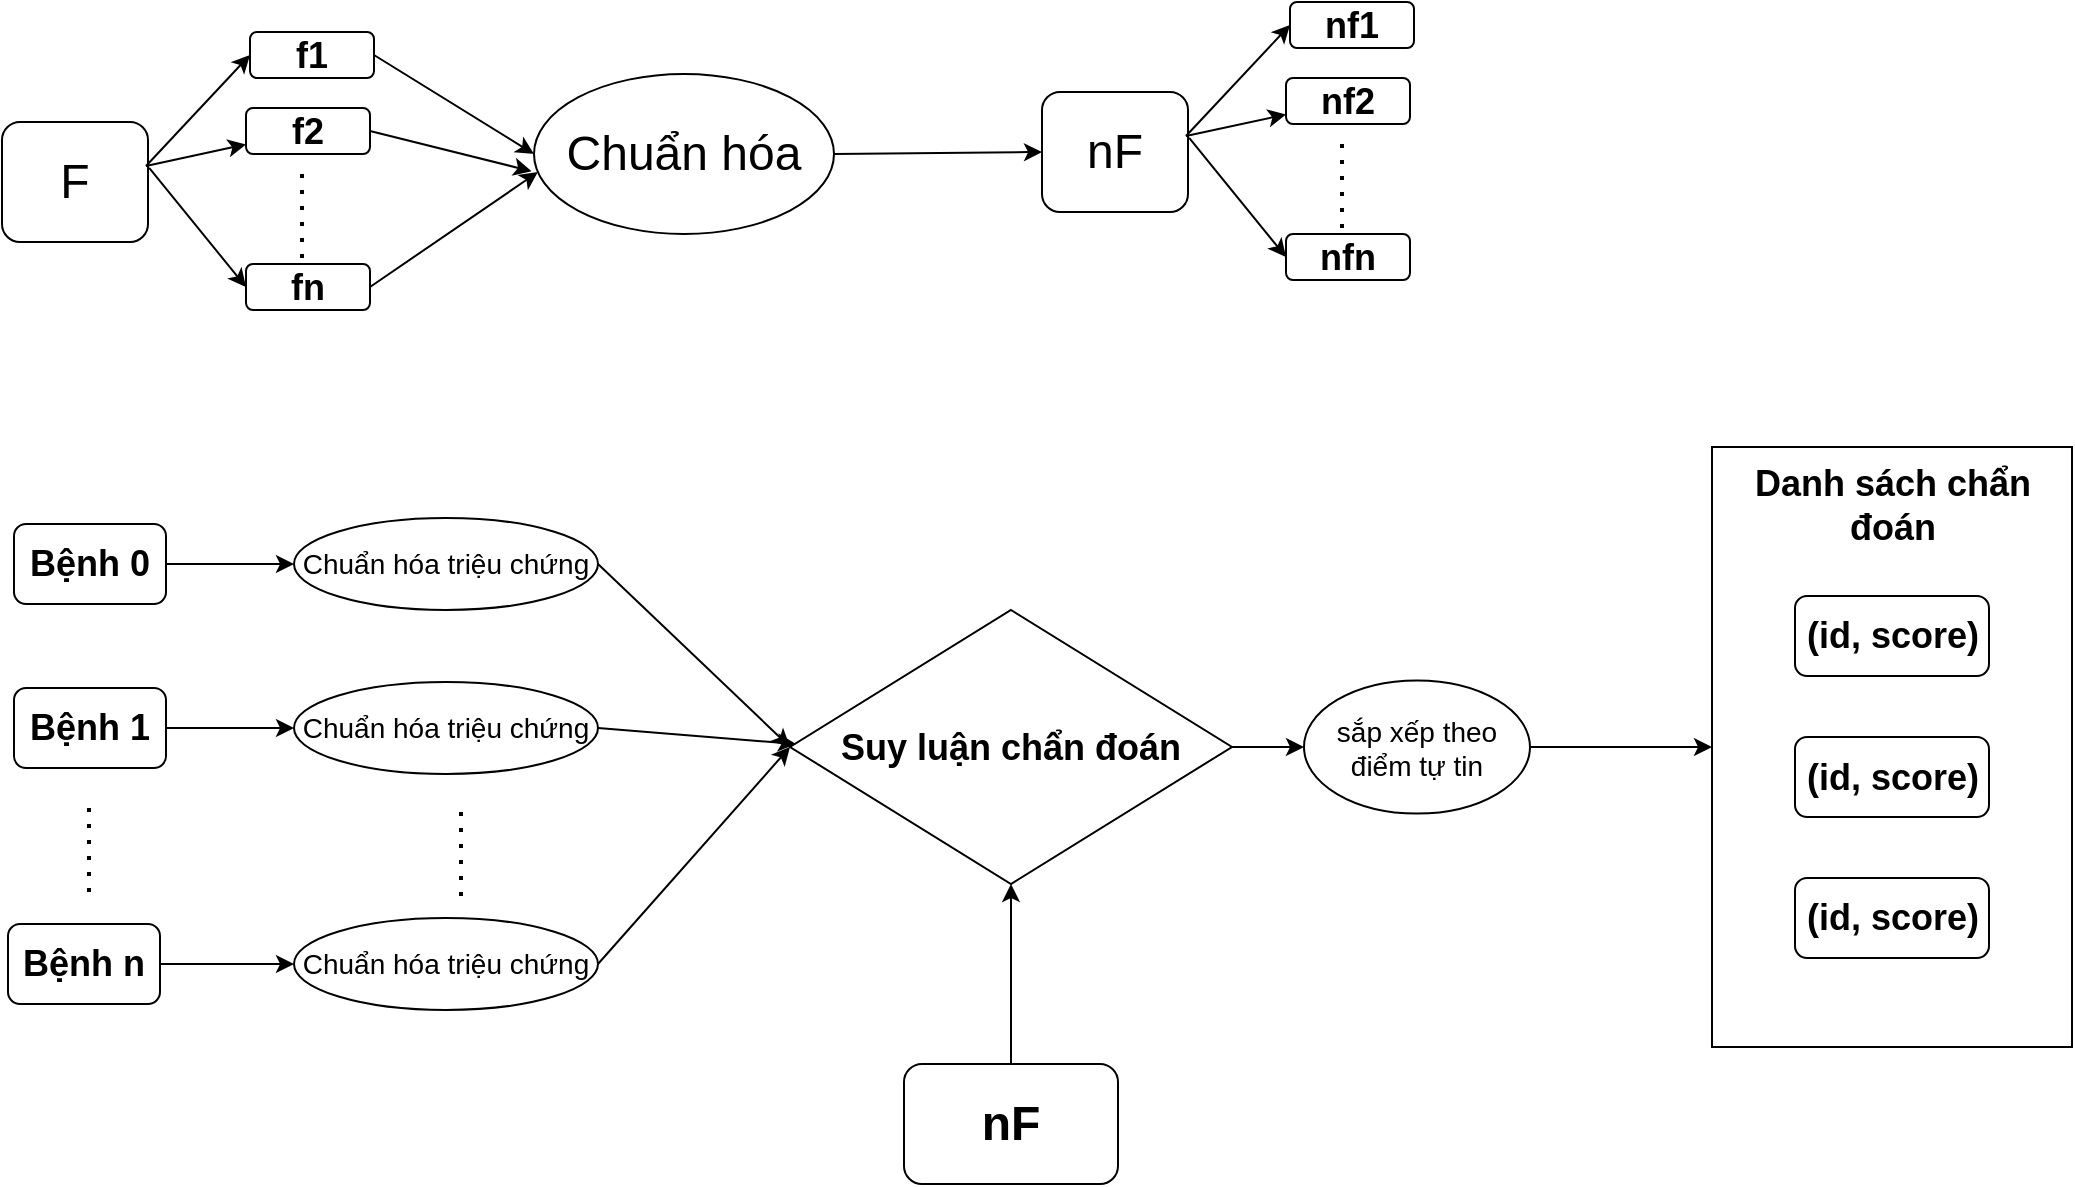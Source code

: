 <mxfile version="24.6.5" type="device" pages="3">
  <diagram name="Page-1" id="Evm2KWf-40Sn5Y22HKJh">
    <mxGraphModel dx="1290" dy="587" grid="0" gridSize="10" guides="1" tooltips="1" connect="1" arrows="1" fold="1" page="1" pageScale="1" pageWidth="1100" pageHeight="850" math="0" shadow="0">
      <root>
        <mxCell id="0" />
        <mxCell id="1" parent="0" />
        <mxCell id="jL6xd_4EkpzyWhnaEgbO-77" value="" style="rounded=0;whiteSpace=wrap;html=1;" vertex="1" parent="1">
          <mxGeometry x="866" y="228.5" width="180" height="300" as="geometry" />
        </mxCell>
        <mxCell id="jL6xd_4EkpzyWhnaEgbO-1" value="&lt;font style=&quot;font-size: 24px;&quot;&gt;F&lt;/font&gt;" style="rounded=1;whiteSpace=wrap;html=1;" vertex="1" parent="1">
          <mxGeometry x="11" y="66" width="73" height="60" as="geometry" />
        </mxCell>
        <mxCell id="jL6xd_4EkpzyWhnaEgbO-2" value="" style="endArrow=classic;html=1;rounded=0;entryX=0;entryY=0.5;entryDx=0;entryDy=0;exitX=1;exitY=0.25;exitDx=0;exitDy=0;" edge="1" parent="1" target="jL6xd_4EkpzyWhnaEgbO-5">
          <mxGeometry width="50" height="50" relative="1" as="geometry">
            <mxPoint x="83" y="88" as="sourcePoint" />
            <mxPoint x="138" y="45" as="targetPoint" />
          </mxGeometry>
        </mxCell>
        <mxCell id="jL6xd_4EkpzyWhnaEgbO-3" value="" style="endArrow=classic;html=1;rounded=0;exitX=1;exitY=0.25;exitDx=0;exitDy=0;" edge="1" parent="1" target="jL6xd_4EkpzyWhnaEgbO-4">
          <mxGeometry width="50" height="50" relative="1" as="geometry">
            <mxPoint x="83" y="88" as="sourcePoint" />
            <mxPoint x="137" y="72" as="targetPoint" />
          </mxGeometry>
        </mxCell>
        <mxCell id="jL6xd_4EkpzyWhnaEgbO-4" value="&lt;font style=&quot;font-size: 18px;&quot;&gt;&lt;b&gt;f2&lt;/b&gt;&lt;/font&gt;" style="rounded=1;whiteSpace=wrap;html=1;" vertex="1" parent="1">
          <mxGeometry x="133" y="59" width="62" height="23" as="geometry" />
        </mxCell>
        <mxCell id="jL6xd_4EkpzyWhnaEgbO-5" value="&lt;font style=&quot;font-size: 18px;&quot;&gt;&lt;b&gt;f1&lt;/b&gt;&lt;/font&gt;" style="rounded=1;whiteSpace=wrap;html=1;" vertex="1" parent="1">
          <mxGeometry x="135" y="21" width="62" height="23" as="geometry" />
        </mxCell>
        <mxCell id="jL6xd_4EkpzyWhnaEgbO-7" value="" style="endArrow=none;dashed=1;html=1;dashPattern=1 3;strokeWidth=2;rounded=0;" edge="1" parent="1">
          <mxGeometry width="50" height="50" relative="1" as="geometry">
            <mxPoint x="161" y="134" as="sourcePoint" />
            <mxPoint x="161" y="88" as="targetPoint" />
          </mxGeometry>
        </mxCell>
        <mxCell id="jL6xd_4EkpzyWhnaEgbO-8" value="&lt;font style=&quot;font-size: 18px;&quot;&gt;&lt;b&gt;fn&lt;/b&gt;&lt;/font&gt;" style="rounded=1;whiteSpace=wrap;html=1;" vertex="1" parent="1">
          <mxGeometry x="133" y="137" width="62" height="23" as="geometry" />
        </mxCell>
        <mxCell id="jL6xd_4EkpzyWhnaEgbO-9" value="" style="endArrow=classic;html=1;rounded=0;exitX=1.008;exitY=0.383;exitDx=0;exitDy=0;exitPerimeter=0;entryX=0;entryY=0.5;entryDx=0;entryDy=0;" edge="1" parent="1" source="jL6xd_4EkpzyWhnaEgbO-1" target="jL6xd_4EkpzyWhnaEgbO-8">
          <mxGeometry width="50" height="50" relative="1" as="geometry">
            <mxPoint x="388" y="150" as="sourcePoint" />
            <mxPoint x="438" y="100" as="targetPoint" />
          </mxGeometry>
        </mxCell>
        <mxCell id="jL6xd_4EkpzyWhnaEgbO-10" value="&lt;font style=&quot;font-size: 24px;&quot;&gt;Chuẩn hóa&lt;/font&gt;" style="ellipse;whiteSpace=wrap;html=1;" vertex="1" parent="1">
          <mxGeometry x="277" y="42" width="150" height="80" as="geometry" />
        </mxCell>
        <mxCell id="jL6xd_4EkpzyWhnaEgbO-11" value="&lt;span style=&quot;font-size: 24px;&quot;&gt;nF&lt;/span&gt;" style="rounded=1;whiteSpace=wrap;html=1;" vertex="1" parent="1">
          <mxGeometry x="531" y="51" width="73" height="60" as="geometry" />
        </mxCell>
        <mxCell id="jL6xd_4EkpzyWhnaEgbO-12" value="" style="endArrow=classic;html=1;rounded=0;entryX=0;entryY=0.5;entryDx=0;entryDy=0;exitX=1;exitY=0.25;exitDx=0;exitDy=0;" edge="1" target="jL6xd_4EkpzyWhnaEgbO-15" parent="1">
          <mxGeometry width="50" height="50" relative="1" as="geometry">
            <mxPoint x="603" y="73" as="sourcePoint" />
            <mxPoint x="658" y="30" as="targetPoint" />
          </mxGeometry>
        </mxCell>
        <mxCell id="jL6xd_4EkpzyWhnaEgbO-13" value="" style="endArrow=classic;html=1;rounded=0;exitX=1;exitY=0.25;exitDx=0;exitDy=0;" edge="1" target="jL6xd_4EkpzyWhnaEgbO-14" parent="1">
          <mxGeometry width="50" height="50" relative="1" as="geometry">
            <mxPoint x="603" y="73" as="sourcePoint" />
            <mxPoint x="657" y="57" as="targetPoint" />
          </mxGeometry>
        </mxCell>
        <mxCell id="jL6xd_4EkpzyWhnaEgbO-14" value="&lt;font style=&quot;font-size: 18px;&quot;&gt;&lt;b&gt;nf2&lt;/b&gt;&lt;/font&gt;" style="rounded=1;whiteSpace=wrap;html=1;" vertex="1" parent="1">
          <mxGeometry x="653" y="44" width="62" height="23" as="geometry" />
        </mxCell>
        <mxCell id="jL6xd_4EkpzyWhnaEgbO-15" value="&lt;font style=&quot;font-size: 18px;&quot;&gt;&lt;b&gt;nf1&lt;/b&gt;&lt;/font&gt;" style="rounded=1;whiteSpace=wrap;html=1;" vertex="1" parent="1">
          <mxGeometry x="655" y="6" width="62" height="23" as="geometry" />
        </mxCell>
        <mxCell id="jL6xd_4EkpzyWhnaEgbO-16" value="" style="endArrow=none;dashed=1;html=1;dashPattern=1 3;strokeWidth=2;rounded=0;" edge="1" parent="1">
          <mxGeometry width="50" height="50" relative="1" as="geometry">
            <mxPoint x="681" y="119" as="sourcePoint" />
            <mxPoint x="681" y="73" as="targetPoint" />
          </mxGeometry>
        </mxCell>
        <mxCell id="jL6xd_4EkpzyWhnaEgbO-17" value="&lt;font style=&quot;font-size: 18px;&quot;&gt;&lt;b&gt;nfn&lt;/b&gt;&lt;/font&gt;" style="rounded=1;whiteSpace=wrap;html=1;" vertex="1" parent="1">
          <mxGeometry x="653" y="122" width="62" height="23" as="geometry" />
        </mxCell>
        <mxCell id="jL6xd_4EkpzyWhnaEgbO-18" value="" style="endArrow=classic;html=1;rounded=0;exitX=1.008;exitY=0.383;exitDx=0;exitDy=0;exitPerimeter=0;entryX=0;entryY=0.5;entryDx=0;entryDy=0;" edge="1" source="jL6xd_4EkpzyWhnaEgbO-11" target="jL6xd_4EkpzyWhnaEgbO-17" parent="1">
          <mxGeometry width="50" height="50" relative="1" as="geometry">
            <mxPoint x="908" y="135" as="sourcePoint" />
            <mxPoint x="958" y="85" as="targetPoint" />
          </mxGeometry>
        </mxCell>
        <mxCell id="jL6xd_4EkpzyWhnaEgbO-19" value="" style="endArrow=classic;html=1;rounded=0;entryX=0;entryY=0.5;entryDx=0;entryDy=0;exitX=1;exitY=0.5;exitDx=0;exitDy=0;" edge="1" parent="1" source="jL6xd_4EkpzyWhnaEgbO-5" target="jL6xd_4EkpzyWhnaEgbO-10">
          <mxGeometry width="50" height="50" relative="1" as="geometry">
            <mxPoint x="388" y="146" as="sourcePoint" />
            <mxPoint x="438" y="96" as="targetPoint" />
          </mxGeometry>
        </mxCell>
        <mxCell id="jL6xd_4EkpzyWhnaEgbO-20" value="" style="endArrow=classic;html=1;rounded=0;entryX=-0.008;entryY=0.608;entryDx=0;entryDy=0;exitX=1;exitY=0.5;exitDx=0;exitDy=0;entryPerimeter=0;" edge="1" parent="1" source="jL6xd_4EkpzyWhnaEgbO-4" target="jL6xd_4EkpzyWhnaEgbO-10">
          <mxGeometry width="50" height="50" relative="1" as="geometry">
            <mxPoint x="207" y="43" as="sourcePoint" />
            <mxPoint x="287" y="92" as="targetPoint" />
          </mxGeometry>
        </mxCell>
        <mxCell id="jL6xd_4EkpzyWhnaEgbO-21" value="" style="endArrow=classic;html=1;rounded=0;entryX=0.013;entryY=0.613;entryDx=0;entryDy=0;exitX=1;exitY=0.5;exitDx=0;exitDy=0;entryPerimeter=0;" edge="1" parent="1" source="jL6xd_4EkpzyWhnaEgbO-8" target="jL6xd_4EkpzyWhnaEgbO-10">
          <mxGeometry width="50" height="50" relative="1" as="geometry">
            <mxPoint x="205" y="81" as="sourcePoint" />
            <mxPoint x="286" y="101" as="targetPoint" />
          </mxGeometry>
        </mxCell>
        <mxCell id="jL6xd_4EkpzyWhnaEgbO-22" value="" style="endArrow=classic;html=1;rounded=0;entryX=0;entryY=0.5;entryDx=0;entryDy=0;exitX=1;exitY=0.5;exitDx=0;exitDy=0;" edge="1" parent="1" source="jL6xd_4EkpzyWhnaEgbO-10" target="jL6xd_4EkpzyWhnaEgbO-11">
          <mxGeometry width="50" height="50" relative="1" as="geometry">
            <mxPoint x="388" y="146" as="sourcePoint" />
            <mxPoint x="438" y="96" as="targetPoint" />
          </mxGeometry>
        </mxCell>
        <mxCell id="jL6xd_4EkpzyWhnaEgbO-46" value="&lt;span style=&quot;font-size: 18px;&quot;&gt;&lt;b&gt;Bệnh 0&lt;/b&gt;&lt;/span&gt;" style="rounded=1;whiteSpace=wrap;html=1;" vertex="1" parent="1">
          <mxGeometry x="17" y="267" width="76" height="40" as="geometry" />
        </mxCell>
        <mxCell id="jL6xd_4EkpzyWhnaEgbO-47" value="" style="endArrow=none;dashed=1;html=1;dashPattern=1 3;strokeWidth=2;rounded=0;" edge="1" parent="1">
          <mxGeometry width="50" height="50" relative="1" as="geometry">
            <mxPoint x="54.5" y="451" as="sourcePoint" />
            <mxPoint x="54.5" y="405" as="targetPoint" />
          </mxGeometry>
        </mxCell>
        <mxCell id="jL6xd_4EkpzyWhnaEgbO-49" value="&lt;span style=&quot;font-size: 18px;&quot;&gt;&lt;b&gt;Bệnh 1&lt;/b&gt;&lt;/span&gt;" style="rounded=1;whiteSpace=wrap;html=1;" vertex="1" parent="1">
          <mxGeometry x="17" y="349" width="76" height="40" as="geometry" />
        </mxCell>
        <mxCell id="jL6xd_4EkpzyWhnaEgbO-50" value="&lt;span style=&quot;font-size: 18px;&quot;&gt;&lt;b&gt;Bệnh n&lt;/b&gt;&lt;/span&gt;" style="rounded=1;whiteSpace=wrap;html=1;" vertex="1" parent="1">
          <mxGeometry x="14" y="467" width="76" height="40" as="geometry" />
        </mxCell>
        <mxCell id="jL6xd_4EkpzyWhnaEgbO-52" value="" style="endArrow=none;dashed=1;html=1;dashPattern=1 3;strokeWidth=2;rounded=0;" edge="1" parent="1">
          <mxGeometry width="50" height="50" relative="1" as="geometry">
            <mxPoint x="240.5" y="453" as="sourcePoint" />
            <mxPoint x="240.5" y="407" as="targetPoint" />
          </mxGeometry>
        </mxCell>
        <mxCell id="jL6xd_4EkpzyWhnaEgbO-55" value="&lt;font style=&quot;font-size: 14px;&quot;&gt;Chuẩn hóa triệu chứng&lt;/font&gt;" style="ellipse;whiteSpace=wrap;html=1;" vertex="1" parent="1">
          <mxGeometry x="157" y="264" width="152" height="46" as="geometry" />
        </mxCell>
        <mxCell id="jL6xd_4EkpzyWhnaEgbO-56" value="&lt;font style=&quot;font-size: 14px;&quot;&gt;Chuẩn hóa triệu chứng&lt;/font&gt;" style="ellipse;whiteSpace=wrap;html=1;" vertex="1" parent="1">
          <mxGeometry x="157" y="346" width="152" height="46" as="geometry" />
        </mxCell>
        <mxCell id="jL6xd_4EkpzyWhnaEgbO-57" value="&lt;font style=&quot;font-size: 14px;&quot;&gt;Chuẩn hóa triệu chứng&lt;/font&gt;" style="ellipse;whiteSpace=wrap;html=1;" vertex="1" parent="1">
          <mxGeometry x="157" y="464" width="152" height="46" as="geometry" />
        </mxCell>
        <mxCell id="jL6xd_4EkpzyWhnaEgbO-58" value="" style="endArrow=classic;html=1;rounded=0;exitX=1;exitY=0.5;exitDx=0;exitDy=0;entryX=0;entryY=0.5;entryDx=0;entryDy=0;" edge="1" parent="1" source="jL6xd_4EkpzyWhnaEgbO-46" target="jL6xd_4EkpzyWhnaEgbO-55">
          <mxGeometry width="50" height="50" relative="1" as="geometry">
            <mxPoint x="399" y="351" as="sourcePoint" />
            <mxPoint x="449" y="301" as="targetPoint" />
          </mxGeometry>
        </mxCell>
        <mxCell id="jL6xd_4EkpzyWhnaEgbO-59" value="" style="endArrow=classic;html=1;rounded=0;exitX=1;exitY=0.5;exitDx=0;exitDy=0;entryX=0;entryY=0.5;entryDx=0;entryDy=0;" edge="1" parent="1" source="jL6xd_4EkpzyWhnaEgbO-49" target="jL6xd_4EkpzyWhnaEgbO-56">
          <mxGeometry width="50" height="50" relative="1" as="geometry">
            <mxPoint x="103" y="297" as="sourcePoint" />
            <mxPoint x="167" y="297" as="targetPoint" />
          </mxGeometry>
        </mxCell>
        <mxCell id="jL6xd_4EkpzyWhnaEgbO-60" value="" style="endArrow=classic;html=1;rounded=0;exitX=1;exitY=0.5;exitDx=0;exitDy=0;entryX=0;entryY=0.5;entryDx=0;entryDy=0;" edge="1" parent="1" source="jL6xd_4EkpzyWhnaEgbO-50" target="jL6xd_4EkpzyWhnaEgbO-57">
          <mxGeometry width="50" height="50" relative="1" as="geometry">
            <mxPoint x="103" y="379" as="sourcePoint" />
            <mxPoint x="167" y="379" as="targetPoint" />
          </mxGeometry>
        </mxCell>
        <mxCell id="jL6xd_4EkpzyWhnaEgbO-68" value="" style="edgeStyle=orthogonalEdgeStyle;rounded=0;orthogonalLoop=1;jettySize=auto;html=1;" edge="1" parent="1" source="jL6xd_4EkpzyWhnaEgbO-61" target="jL6xd_4EkpzyWhnaEgbO-67">
          <mxGeometry relative="1" as="geometry" />
        </mxCell>
        <mxCell id="jL6xd_4EkpzyWhnaEgbO-61" value="&lt;b style=&quot;&quot;&gt;&lt;font style=&quot;font-size: 18px;&quot;&gt;Suy luận chẩn đoán&lt;/font&gt;&lt;/b&gt;" style="rhombus;whiteSpace=wrap;html=1;align=center;" vertex="1" parent="1">
          <mxGeometry x="405" y="310" width="221" height="137" as="geometry" />
        </mxCell>
        <mxCell id="jL6xd_4EkpzyWhnaEgbO-62" value="" style="endArrow=classic;html=1;rounded=0;exitX=1;exitY=0.5;exitDx=0;exitDy=0;entryX=0;entryY=0.5;entryDx=0;entryDy=0;" edge="1" parent="1" source="jL6xd_4EkpzyWhnaEgbO-55" target="jL6xd_4EkpzyWhnaEgbO-61">
          <mxGeometry width="50" height="50" relative="1" as="geometry">
            <mxPoint x="103" y="297" as="sourcePoint" />
            <mxPoint x="167" y="297" as="targetPoint" />
          </mxGeometry>
        </mxCell>
        <mxCell id="jL6xd_4EkpzyWhnaEgbO-63" value="" style="endArrow=classic;html=1;rounded=0;exitX=1;exitY=0.5;exitDx=0;exitDy=0;" edge="1" parent="1" source="jL6xd_4EkpzyWhnaEgbO-56">
          <mxGeometry width="50" height="50" relative="1" as="geometry">
            <mxPoint x="319" y="297" as="sourcePoint" />
            <mxPoint x="408" y="377" as="targetPoint" />
          </mxGeometry>
        </mxCell>
        <mxCell id="jL6xd_4EkpzyWhnaEgbO-64" value="" style="endArrow=classic;html=1;rounded=0;exitX=1;exitY=0.5;exitDx=0;exitDy=0;entryX=0;entryY=0.5;entryDx=0;entryDy=0;" edge="1" parent="1" source="jL6xd_4EkpzyWhnaEgbO-57" target="jL6xd_4EkpzyWhnaEgbO-61">
          <mxGeometry width="50" height="50" relative="1" as="geometry">
            <mxPoint x="319" y="379" as="sourcePoint" />
            <mxPoint x="418" y="387" as="targetPoint" />
          </mxGeometry>
        </mxCell>
        <mxCell id="jL6xd_4EkpzyWhnaEgbO-65" value="&lt;span style=&quot;font-size: 24px;&quot;&gt;&lt;b&gt;nF&lt;/b&gt;&lt;/span&gt;" style="rounded=1;whiteSpace=wrap;html=1;" vertex="1" parent="1">
          <mxGeometry x="462" y="537" width="107" height="60" as="geometry" />
        </mxCell>
        <mxCell id="jL6xd_4EkpzyWhnaEgbO-66" value="" style="endArrow=classic;html=1;rounded=0;exitX=0.5;exitY=0;exitDx=0;exitDy=0;entryX=0.5;entryY=1;entryDx=0;entryDy=0;" edge="1" parent="1" source="jL6xd_4EkpzyWhnaEgbO-65" target="jL6xd_4EkpzyWhnaEgbO-61">
          <mxGeometry width="50" height="50" relative="1" as="geometry">
            <mxPoint x="319" y="497" as="sourcePoint" />
            <mxPoint x="415" y="389" as="targetPoint" />
          </mxGeometry>
        </mxCell>
        <mxCell id="jL6xd_4EkpzyWhnaEgbO-81" value="" style="edgeStyle=orthogonalEdgeStyle;rounded=0;orthogonalLoop=1;jettySize=auto;html=1;" edge="1" parent="1" source="jL6xd_4EkpzyWhnaEgbO-67" target="jL6xd_4EkpzyWhnaEgbO-77">
          <mxGeometry relative="1" as="geometry" />
        </mxCell>
        <mxCell id="jL6xd_4EkpzyWhnaEgbO-67" value="&lt;span style=&quot;font-size: 14px;&quot;&gt;sắp xếp theo điểm tự tin&lt;/span&gt;" style="ellipse;whiteSpace=wrap;html=1;" vertex="1" parent="1">
          <mxGeometry x="662" y="345.25" width="113" height="66.5" as="geometry" />
        </mxCell>
        <mxCell id="jL6xd_4EkpzyWhnaEgbO-73" value="&lt;span style=&quot;font-size: 18px;&quot;&gt;&lt;b&gt;(id, score)&lt;/b&gt;&lt;/span&gt;" style="rounded=1;whiteSpace=wrap;html=1;" vertex="1" parent="1">
          <mxGeometry x="907.5" y="303" width="97" height="40" as="geometry" />
        </mxCell>
        <mxCell id="jL6xd_4EkpzyWhnaEgbO-78" value="&lt;font style=&quot;font-size: 18px;&quot;&gt;&lt;b style=&quot;&quot;&gt;Danh sách chẩn đoán&lt;/b&gt;&lt;/font&gt;" style="text;html=1;align=center;verticalAlign=middle;whiteSpace=wrap;rounded=0;" vertex="1" parent="1">
          <mxGeometry x="877.75" y="243" width="156.5" height="30" as="geometry" />
        </mxCell>
        <mxCell id="jL6xd_4EkpzyWhnaEgbO-79" value="&lt;span style=&quot;font-size: 18px;&quot;&gt;&lt;b&gt;(id, score)&lt;/b&gt;&lt;/span&gt;" style="rounded=1;whiteSpace=wrap;html=1;" vertex="1" parent="1">
          <mxGeometry x="907.5" y="373.5" width="97" height="40" as="geometry" />
        </mxCell>
        <mxCell id="jL6xd_4EkpzyWhnaEgbO-80" value="&lt;span style=&quot;font-size: 18px;&quot;&gt;&lt;b&gt;(id, score)&lt;/b&gt;&lt;/span&gt;" style="rounded=1;whiteSpace=wrap;html=1;" vertex="1" parent="1">
          <mxGeometry x="907.5" y="444" width="97" height="40" as="geometry" />
        </mxCell>
      </root>
    </mxGraphModel>
  </diagram>
  <diagram id="N8bY0x7H4VNwnX_4CMbe" name="Page-2">
    <mxGraphModel dx="1290" dy="587" grid="0" gridSize="10" guides="1" tooltips="1" connect="1" arrows="1" fold="1" page="1" pageScale="1" pageWidth="1100" pageHeight="850" math="0" shadow="0">
      <root>
        <mxCell id="0" />
        <mxCell id="1" parent="0" />
        <mxCell id="gLHpicGve2samiymMwwY-1" value="&lt;font style=&quot;font-size: 18px;&quot;&gt;&lt;b&gt;lông rụng nhiều&lt;/b&gt;&lt;/font&gt;" style="rounded=1;whiteSpace=wrap;html=1;" vertex="1" parent="1">
          <mxGeometry x="33" y="52" width="120" height="60" as="geometry" />
        </mxCell>
        <mxCell id="gLHpicGve2samiymMwwY-9" value="&lt;font style=&quot;font-size: 24px;&quot;&gt;Chuẩn hóa&lt;/font&gt;" style="ellipse;whiteSpace=wrap;html=1;" vertex="1" parent="1">
          <mxGeometry x="227" y="42" width="150" height="80" as="geometry" />
        </mxCell>
        <mxCell id="gLHpicGve2samiymMwwY-18" value="" style="endArrow=classic;html=1;rounded=0;entryX=0;entryY=0.5;entryDx=0;entryDy=0;exitX=1;exitY=0.5;exitDx=0;exitDy=0;" edge="1" parent="1" source="gLHpicGve2samiymMwwY-1" target="gLHpicGve2samiymMwwY-9">
          <mxGeometry width="50" height="50" relative="1" as="geometry">
            <mxPoint x="197" y="32.5" as="sourcePoint" />
            <mxPoint x="438" y="96" as="targetPoint" />
          </mxGeometry>
        </mxCell>
        <mxCell id="gLHpicGve2samiymMwwY-21" value="" style="endArrow=classic;html=1;rounded=0;entryX=0;entryY=0.5;entryDx=0;entryDy=0;exitX=1;exitY=0.5;exitDx=0;exitDy=0;" edge="1" parent="1" source="gLHpicGve2samiymMwwY-9" target="gLHpicGve2samiymMwwY-23">
          <mxGeometry width="50" height="50" relative="1" as="geometry">
            <mxPoint x="388" y="146" as="sourcePoint" />
            <mxPoint x="451" y="82" as="targetPoint" />
          </mxGeometry>
        </mxCell>
        <mxCell id="gLHpicGve2samiymMwwY-23" value="&lt;span style=&quot;font-size: 18px;&quot;&gt;&lt;b&gt;rụng lông&lt;/b&gt;&lt;/span&gt;" style="rounded=1;whiteSpace=wrap;html=1;" vertex="1" parent="1">
          <mxGeometry x="438" y="52" width="120" height="60" as="geometry" />
        </mxCell>
      </root>
    </mxGraphModel>
  </diagram>
  <diagram id="q0Yk8-mKW_jj3hYXZ7vS" name="Page-3">
    <mxGraphModel dx="1290" dy="587" grid="0" gridSize="10" guides="1" tooltips="1" connect="1" arrows="1" fold="1" page="1" pageScale="1" pageWidth="1100" pageHeight="850" math="0" shadow="0">
      <root>
        <mxCell id="0" />
        <mxCell id="1" parent="0" />
        <mxCell id="3z-rTjRwc8cHVfnidXln-1" value="&lt;span style=&quot;font-size: 18px;&quot;&gt;&lt;b&gt;fj&lt;/b&gt;&lt;/span&gt;" style="rounded=1;whiteSpace=wrap;html=1;" vertex="1" parent="1">
          <mxGeometry x="115.5" y="115.5" width="75" height="33" as="geometry" />
        </mxCell>
        <mxCell id="3z-rTjRwc8cHVfnidXln-3" value="" style="endArrow=classic;html=1;rounded=0;entryX=0;entryY=0.5;entryDx=0;entryDy=0;exitX=1;exitY=0.5;exitDx=0;exitDy=0;" edge="1" parent="1" source="3z-rTjRwc8cHVfnidXln-1" target="3z-rTjRwc8cHVfnidXln-9">
          <mxGeometry width="50" height="50" relative="1" as="geometry">
            <mxPoint x="269.5" y="82.5" as="sourcePoint" />
            <mxPoint x="248.5" y="132" as="targetPoint" />
          </mxGeometry>
        </mxCell>
        <mxCell id="3z-rTjRwc8cHVfnidXln-14" value="" style="edgeStyle=orthogonalEdgeStyle;rounded=0;orthogonalLoop=1;jettySize=auto;html=1;" edge="1" parent="1" source="3z-rTjRwc8cHVfnidXln-9" target="3z-rTjRwc8cHVfnidXln-13">
          <mxGeometry relative="1" as="geometry" />
        </mxCell>
        <mxCell id="3z-rTjRwc8cHVfnidXln-9" value="&lt;span style=&quot;font-size: 18px;&quot;&gt;&lt;b&gt;match = &quot;&quot;&lt;/b&gt;&lt;/span&gt;&lt;div&gt;&lt;span style=&quot;font-size: 18px;&quot;&gt;&lt;b&gt;keyword = &quot;&quot;&lt;/b&gt;&lt;/span&gt;&lt;/div&gt;&lt;div&gt;&lt;span style=&quot;font-size: 18px;&quot;&gt;&lt;b&gt;i = 0&lt;/b&gt;&lt;/span&gt;&lt;/div&gt;" style="rounded=1;whiteSpace=wrap;html=1;" vertex="1" parent="1">
          <mxGeometry x="231.5" y="98" width="140" height="68" as="geometry" />
        </mxCell>
        <mxCell id="3z-rTjRwc8cHVfnidXln-17" value="" style="edgeStyle=orthogonalEdgeStyle;rounded=0;orthogonalLoop=1;jettySize=auto;html=1;" edge="1" parent="1" source="3z-rTjRwc8cHVfnidXln-13" target="3z-rTjRwc8cHVfnidXln-16">
          <mxGeometry relative="1" as="geometry" />
        </mxCell>
        <mxCell id="3z-rTjRwc8cHVfnidXln-13" value="&lt;span style=&quot;font-size: 18px;&quot;&gt;&lt;b&gt;luật Ri&lt;/b&gt;&lt;/span&gt;" style="rounded=1;whiteSpace=wrap;html=1;" vertex="1" parent="1">
          <mxGeometry x="443.5" y="105" width="140" height="54" as="geometry" />
        </mxCell>
        <mxCell id="3z-rTjRwc8cHVfnidXln-24" value="" style="edgeStyle=orthogonalEdgeStyle;rounded=0;orthogonalLoop=1;jettySize=auto;html=1;" edge="1" parent="1" source="3z-rTjRwc8cHVfnidXln-16" target="3z-rTjRwc8cHVfnidXln-23">
          <mxGeometry relative="1" as="geometry" />
        </mxCell>
        <mxCell id="3z-rTjRwc8cHVfnidXln-16" value="&lt;span style=&quot;font-size: 18px;&quot;&gt;&lt;b&gt;fj&amp;nbsp;&lt;/b&gt;&lt;/span&gt;&lt;font style=&quot;font-size: 18px;&quot;&gt;&lt;b&gt;∈&lt;/b&gt;&lt;/font&gt;&lt;span style=&quot;font-size: 18px;&quot;&gt;&lt;b&gt;&amp;nbsp;Ri&lt;/b&gt;&lt;/span&gt;" style="rhombus;whiteSpace=wrap;html=1;" vertex="1" parent="1">
          <mxGeometry x="644.87" y="92" width="175" height="80" as="geometry" />
        </mxCell>
        <mxCell id="3z-rTjRwc8cHVfnidXln-28" value="" style="edgeStyle=orthogonalEdgeStyle;rounded=0;orthogonalLoop=1;jettySize=auto;html=1;" edge="1" parent="1" source="3z-rTjRwc8cHVfnidXln-23" target="3z-rTjRwc8cHVfnidXln-27">
          <mxGeometry relative="1" as="geometry" />
        </mxCell>
        <mxCell id="3z-rTjRwc8cHVfnidXln-23" value="&lt;font style=&quot;font-size: 14px;&quot;&gt;&lt;b style=&quot;&quot;&gt;t_match = [ từ trùng khớp với fj ]&lt;/b&gt;&lt;/font&gt;&lt;div&gt;&lt;font size=&quot;3&quot;&gt;&lt;b&gt;t_keyword = [vế trái của Ri]&lt;/b&gt;&lt;/font&gt;&lt;/div&gt;" style="whiteSpace=wrap;html=1;" vertex="1" parent="1">
          <mxGeometry x="837.5" y="218" width="231.75" height="75" as="geometry" />
        </mxCell>
        <mxCell id="3z-rTjRwc8cHVfnidXln-25" value="&lt;b&gt;&lt;font style=&quot;font-size: 14px;&quot;&gt;TRUE&lt;/font&gt;&lt;/b&gt;" style="text;html=1;align=center;verticalAlign=middle;whiteSpace=wrap;rounded=0;" vertex="1" parent="1">
          <mxGeometry x="830.5" y="105" width="60" height="30" as="geometry" />
        </mxCell>
        <mxCell id="3z-rTjRwc8cHVfnidXln-31" value="" style="edgeStyle=orthogonalEdgeStyle;rounded=0;orthogonalLoop=1;jettySize=auto;html=1;" edge="1" parent="1" source="3z-rTjRwc8cHVfnidXln-27" target="3z-rTjRwc8cHVfnidXln-30">
          <mxGeometry relative="1" as="geometry" />
        </mxCell>
        <mxCell id="3z-rTjRwc8cHVfnidXln-27" value="&lt;span style=&quot;font-size: 18px;&quot;&gt;&lt;b&gt;t_match &amp;gt; match&lt;/b&gt;&lt;/span&gt;" style="rhombus;whiteSpace=wrap;html=1;" vertex="1" parent="1">
          <mxGeometry x="858.88" y="338" width="189" height="89" as="geometry" />
        </mxCell>
        <mxCell id="3z-rTjRwc8cHVfnidXln-30" value="&lt;span style=&quot;font-size: 18px;&quot;&gt;&lt;b&gt;match = t_match&lt;/b&gt;&lt;/span&gt;&lt;div&gt;&lt;span style=&quot;font-size: 18px;&quot;&gt;&lt;b&gt;keyword = t_keyword&lt;/b&gt;&lt;/span&gt;&lt;/div&gt;" style="rounded=1;whiteSpace=wrap;html=1;" vertex="1" parent="1">
          <mxGeometry x="858.88" y="472" width="188.5" height="54" as="geometry" />
        </mxCell>
        <mxCell id="3z-rTjRwc8cHVfnidXln-32" value="" style="endArrow=classic;html=1;rounded=0;exitX=0;exitY=0.5;exitDx=0;exitDy=0;entryX=0.5;entryY=1;entryDx=0;entryDy=0;" edge="1" parent="1" source="3z-rTjRwc8cHVfnidXln-30" target="3z-rTjRwc8cHVfnidXln-38">
          <mxGeometry width="50" height="50" relative="1" as="geometry">
            <mxPoint x="596.5" y="326" as="sourcePoint" />
            <mxPoint x="402.5" y="133" as="targetPoint" />
            <Array as="points">
              <mxPoint x="399.5" y="499" />
            </Array>
          </mxGeometry>
        </mxCell>
        <mxCell id="3z-rTjRwc8cHVfnidXln-34" value="&lt;b&gt;&lt;font style=&quot;font-size: 18px;&quot;&gt;i += 1&lt;/font&gt;&lt;/b&gt;" style="text;html=1;align=center;verticalAlign=middle;whiteSpace=wrap;rounded=0;" vertex="1" parent="1">
          <mxGeometry x="399.5" y="178" width="60" height="30" as="geometry" />
        </mxCell>
        <mxCell id="3z-rTjRwc8cHVfnidXln-35" value="&lt;b&gt;&lt;font style=&quot;font-size: 14px;&quot;&gt;TRUE&lt;/font&gt;&lt;/b&gt;" style="text;html=1;align=center;verticalAlign=middle;whiteSpace=wrap;rounded=0;" vertex="1" parent="1">
          <mxGeometry x="955.87" y="432" width="60" height="30" as="geometry" />
        </mxCell>
        <mxCell id="3z-rTjRwc8cHVfnidXln-36" value="" style="endArrow=classic;html=1;rounded=0;exitX=0;exitY=0.5;exitDx=0;exitDy=0;" edge="1" parent="1" source="3z-rTjRwc8cHVfnidXln-27">
          <mxGeometry width="50" height="50" relative="1" as="geometry">
            <mxPoint x="596.5" y="325" as="sourcePoint" />
            <mxPoint x="401.5" y="383" as="targetPoint" />
          </mxGeometry>
        </mxCell>
        <mxCell id="3z-rTjRwc8cHVfnidXln-37" value="&lt;b&gt;&lt;font style=&quot;font-size: 14px;&quot;&gt;FALSE&lt;/font&gt;&lt;/b&gt;" style="text;html=1;align=center;verticalAlign=middle;whiteSpace=wrap;rounded=0;" vertex="1" parent="1">
          <mxGeometry x="753.5" y="353" width="60" height="30" as="geometry" />
        </mxCell>
        <mxCell id="3z-rTjRwc8cHVfnidXln-45" value="" style="edgeStyle=orthogonalEdgeStyle;rounded=0;orthogonalLoop=1;jettySize=auto;html=1;" edge="1" parent="1" source="3z-rTjRwc8cHVfnidXln-38" target="3z-rTjRwc8cHVfnidXln-44">
          <mxGeometry relative="1" as="geometry" />
        </mxCell>
        <mxCell id="3z-rTjRwc8cHVfnidXln-38" value="&lt;b&gt;&lt;font style=&quot;font-size: 14px;&quot;&gt;là luật cuối cùng&lt;/font&gt;&lt;/b&gt;" style="rhombus;whiteSpace=wrap;html=1;" vertex="1" parent="1">
          <mxGeometry x="323.5" y="243" width="153" height="80" as="geometry" />
        </mxCell>
        <mxCell id="3z-rTjRwc8cHVfnidXln-40" value="" style="endArrow=classic;html=1;rounded=0;exitX=0.5;exitY=0;exitDx=0;exitDy=0;" edge="1" parent="1" source="3z-rTjRwc8cHVfnidXln-38">
          <mxGeometry width="50" height="50" relative="1" as="geometry">
            <mxPoint x="596.5" y="331" as="sourcePoint" />
            <mxPoint x="400.5" y="131" as="targetPoint" />
          </mxGeometry>
        </mxCell>
        <mxCell id="3z-rTjRwc8cHVfnidXln-41" value="&lt;b&gt;&lt;font style=&quot;font-size: 14px;&quot;&gt;TRUE&lt;/font&gt;&lt;/b&gt;" style="text;html=1;align=center;verticalAlign=middle;whiteSpace=wrap;rounded=0;" vertex="1" parent="1">
          <mxGeometry x="250.5" y="251" width="60" height="30" as="geometry" />
        </mxCell>
        <mxCell id="3z-rTjRwc8cHVfnidXln-42" value="&lt;b&gt;&lt;font style=&quot;font-size: 14px;&quot;&gt;FALSE&lt;/font&gt;&lt;/b&gt;" style="text;html=1;align=center;verticalAlign=middle;whiteSpace=wrap;rounded=0;" vertex="1" parent="1">
          <mxGeometry x="396.5" y="208" width="60" height="30" as="geometry" />
        </mxCell>
        <mxCell id="3z-rTjRwc8cHVfnidXln-46" value="" style="edgeStyle=orthogonalEdgeStyle;rounded=0;orthogonalLoop=1;jettySize=auto;html=1;" edge="1" parent="1" source="3z-rTjRwc8cHVfnidXln-44" target="3z-rTjRwc8cHVfnidXln-1">
          <mxGeometry relative="1" as="geometry" />
        </mxCell>
        <mxCell id="3z-rTjRwc8cHVfnidXln-44" value="&lt;b style=&quot;&quot;&gt;&lt;font style=&quot;font-size: 18px;&quot;&gt;nfj = keyword&lt;/font&gt;&lt;/b&gt;" style="rounded=1;whiteSpace=wrap;html=1;" vertex="1" parent="1">
          <mxGeometry x="92" y="260.5" width="122" height="45" as="geometry" />
        </mxCell>
        <mxCell id="3z-rTjRwc8cHVfnidXln-47" value="&lt;b&gt;&lt;font style=&quot;font-size: 18px;&quot;&gt;j += 1&lt;/font&gt;&lt;/b&gt;" style="text;html=1;align=center;verticalAlign=middle;whiteSpace=wrap;rounded=0;" vertex="1" parent="1">
          <mxGeometry x="151.5" y="188" width="60" height="30" as="geometry" />
        </mxCell>
        <mxCell id="3z-rTjRwc8cHVfnidXln-49" value="" style="endArrow=classic;html=1;rounded=0;exitX=0.5;exitY=1;exitDx=0;exitDy=0;" edge="1" parent="1" source="3z-rTjRwc8cHVfnidXln-16">
          <mxGeometry width="50" height="50" relative="1" as="geometry">
            <mxPoint x="596.5" y="350" as="sourcePoint" />
            <mxPoint x="401.5" y="350" as="targetPoint" />
            <Array as="points">
              <mxPoint x="732.5" y="352" />
            </Array>
          </mxGeometry>
        </mxCell>
        <mxCell id="3z-rTjRwc8cHVfnidXln-50" value="&lt;b&gt;&lt;font style=&quot;font-size: 14px;&quot;&gt;FALSE&lt;/font&gt;&lt;/b&gt;" style="text;html=1;align=center;verticalAlign=middle;whiteSpace=wrap;rounded=0;" vertex="1" parent="1">
          <mxGeometry x="671.5" y="172" width="60" height="30" as="geometry" />
        </mxCell>
      </root>
    </mxGraphModel>
  </diagram>
</mxfile>

